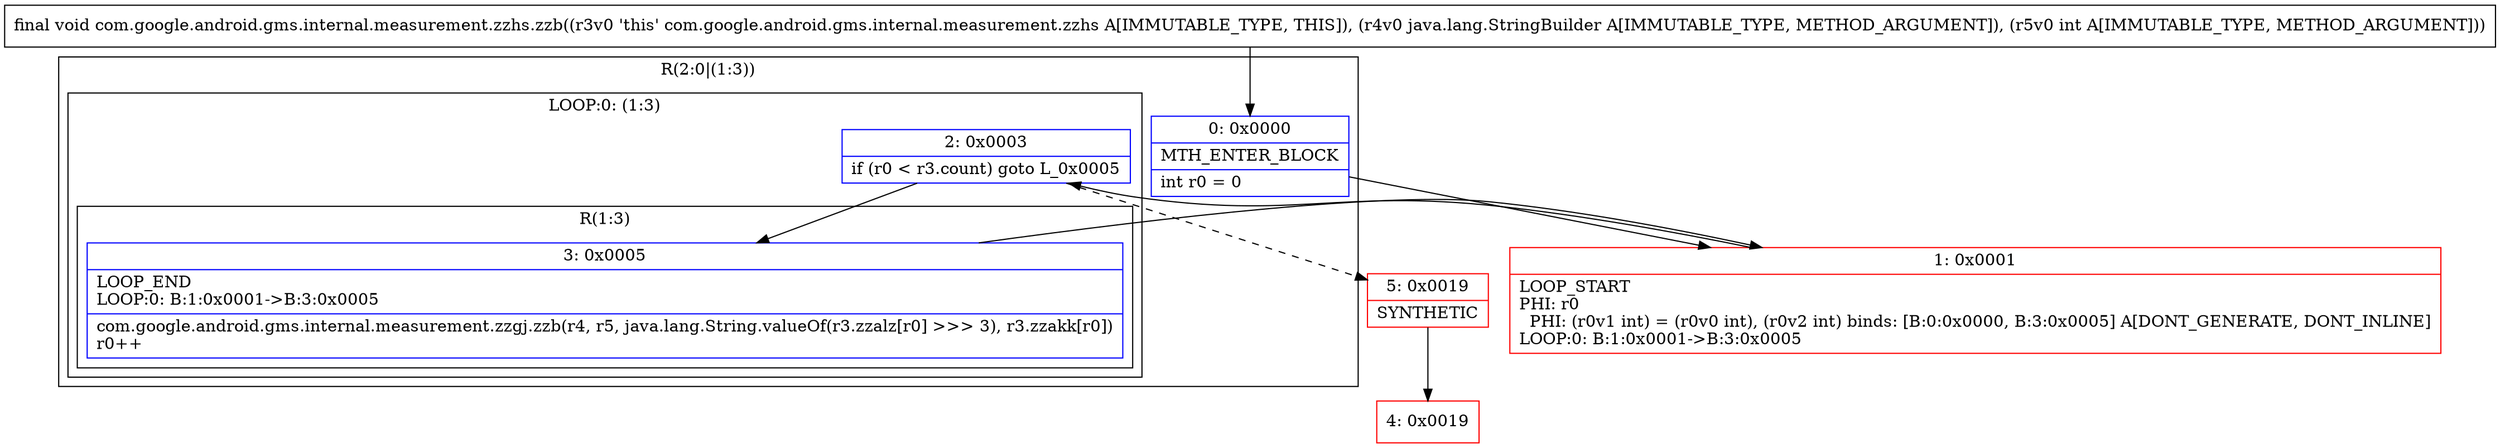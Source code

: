 digraph "CFG forcom.google.android.gms.internal.measurement.zzhs.zzb(Ljava\/lang\/StringBuilder;I)V" {
subgraph cluster_Region_835786183 {
label = "R(2:0|(1:3))";
node [shape=record,color=blue];
Node_0 [shape=record,label="{0\:\ 0x0000|MTH_ENTER_BLOCK\l|int r0 = 0\l}"];
subgraph cluster_LoopRegion_371464402 {
label = "LOOP:0: (1:3)";
node [shape=record,color=blue];
Node_2 [shape=record,label="{2\:\ 0x0003|if (r0 \< r3.count) goto L_0x0005\l}"];
subgraph cluster_Region_71886768 {
label = "R(1:3)";
node [shape=record,color=blue];
Node_3 [shape=record,label="{3\:\ 0x0005|LOOP_END\lLOOP:0: B:1:0x0001\-\>B:3:0x0005\l|com.google.android.gms.internal.measurement.zzgj.zzb(r4, r5, java.lang.String.valueOf(r3.zzalz[r0] \>\>\> 3), r3.zzakk[r0])\lr0++\l}"];
}
}
}
Node_1 [shape=record,color=red,label="{1\:\ 0x0001|LOOP_START\lPHI: r0 \l  PHI: (r0v1 int) = (r0v0 int), (r0v2 int) binds: [B:0:0x0000, B:3:0x0005] A[DONT_GENERATE, DONT_INLINE]\lLOOP:0: B:1:0x0001\-\>B:3:0x0005\l}"];
Node_4 [shape=record,color=red,label="{4\:\ 0x0019}"];
Node_5 [shape=record,color=red,label="{5\:\ 0x0019|SYNTHETIC\l}"];
MethodNode[shape=record,label="{final void com.google.android.gms.internal.measurement.zzhs.zzb((r3v0 'this' com.google.android.gms.internal.measurement.zzhs A[IMMUTABLE_TYPE, THIS]), (r4v0 java.lang.StringBuilder A[IMMUTABLE_TYPE, METHOD_ARGUMENT]), (r5v0 int A[IMMUTABLE_TYPE, METHOD_ARGUMENT])) }"];
MethodNode -> Node_0;
Node_0 -> Node_1;
Node_2 -> Node_3;
Node_2 -> Node_5[style=dashed];
Node_3 -> Node_1;
Node_1 -> Node_2;
Node_5 -> Node_4;
}

